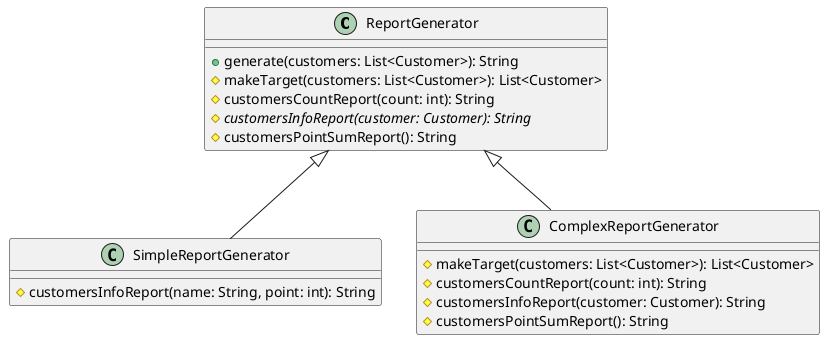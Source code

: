 @startuml
class ReportGenerator {
  +generate(customers: List<Customer>): String
  #makeTarget(customers: List<Customer>): List<Customer>
  #customersCountReport(count: int): String
  #{abstract}customersInfoReport(customer: Customer): String
  #customersPointSumReport(): String
}

class SimpleReportGenerator {
  #customersInfoReport(name: String, point: int): String
}

class ComplexReportGenerator {
  #makeTarget(customers: List<Customer>): List<Customer>
  #customersCountReport(count: int): String
  #customersInfoReport(customer: Customer): String
  #customersPointSumReport(): String
}

ReportGenerator <|-- SimpleReportGenerator
ReportGenerator <|-- ComplexReportGenerator
@enduml
